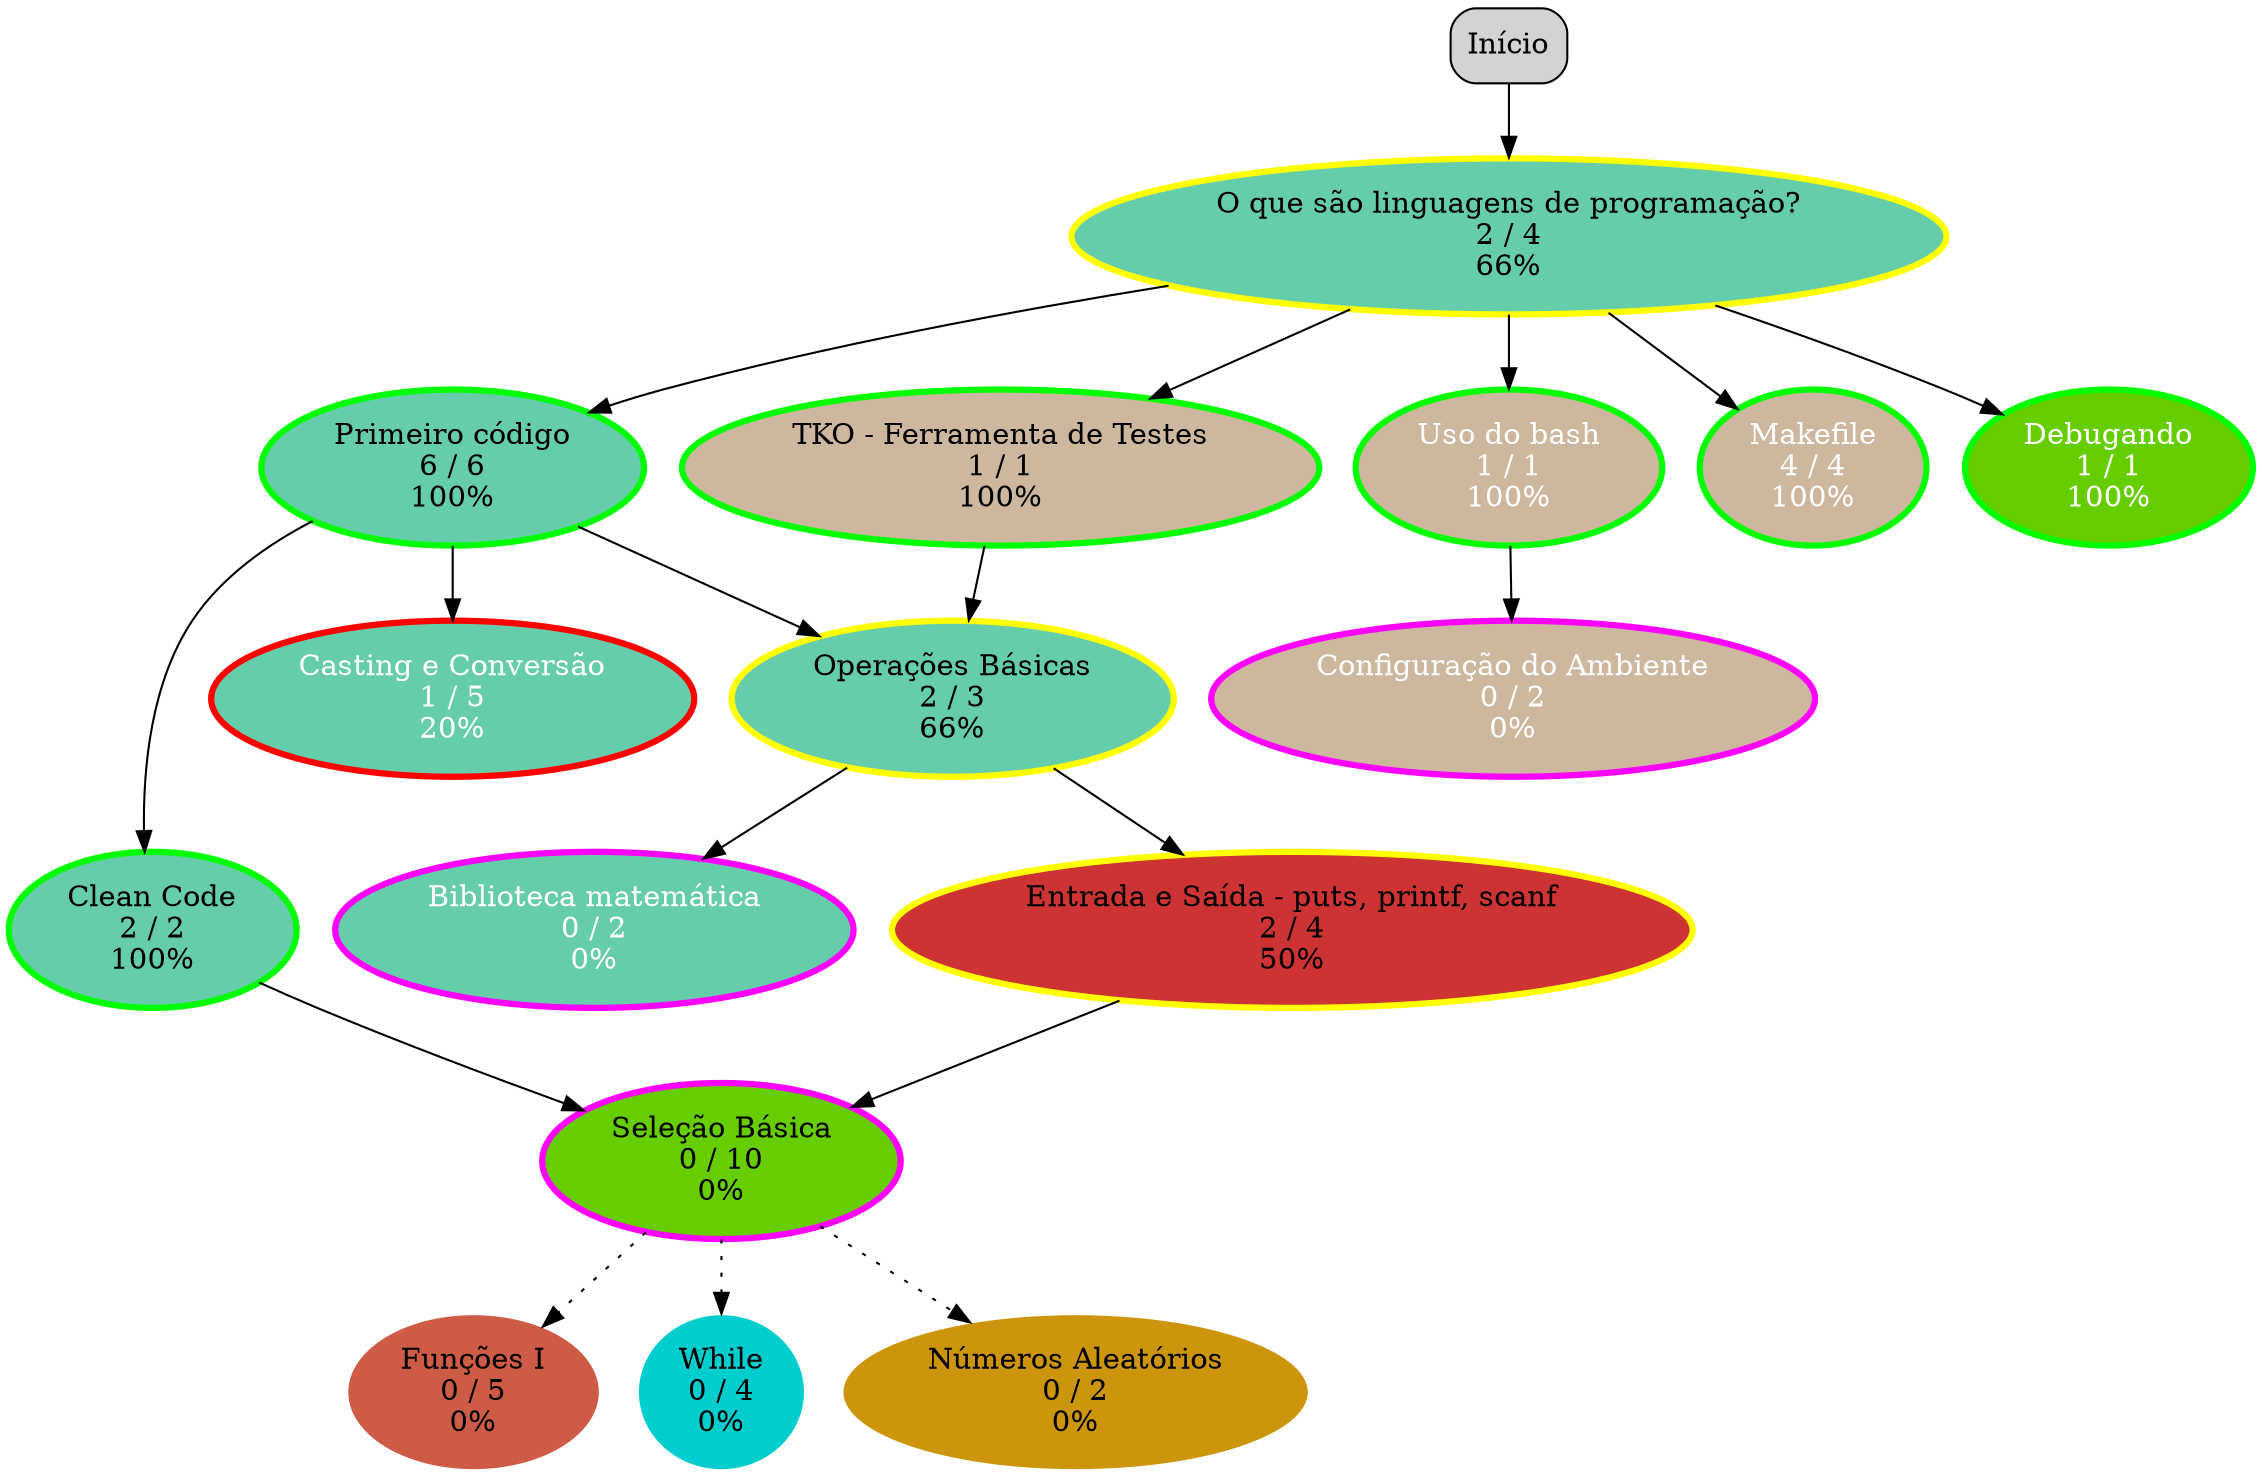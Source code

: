 digraph diag {
  node [penwidth=1, style="rounded,filled", shape=box]
  "Início" -> "O que são linguagens de programação?\n2 / 4
66%"
  "O que são linguagens de programação?\n2 / 4
66%" -> "Primeiro código\n6 / 6
100%" 
  "Primeiro código\n6 / 6
100%" -> "Clean Code\n2 / 2
100%" 
  "Primeiro código\n6 / 6
100%" -> "Casting e Conversão\n1 / 5
20%" 
  "Primeiro código\n6 / 6
100%" -> "Operações Básicas\n2 / 3
66%" 
  "TKO - Ferramenta de Testes\n1 / 1
100%" -> "Operações Básicas\n2 / 3
66%" 
  "Operações Básicas\n2 / 3
66%" -> "Biblioteca matemática\n0 / 2
0%" 
  "O que são linguagens de programação?\n2 / 4
66%" -> "Uso do bash\n1 / 1
100%" 
  "Uso do bash\n1 / 1
100%" -> "Configuração do Ambiente\n0 / 2
0%" 
  "O que são linguagens de programação?\n2 / 4
66%" -> "Makefile\n4 / 4
100%" 
  "O que são linguagens de programação?\n2 / 4
66%" -> "TKO - Ferramenta de Testes\n1 / 1
100%" 
  "Operações Básicas\n2 / 3
66%" -> "Entrada e Saída - puts, printf, scanf\n2 / 4
50%" 
  "Entrada e Saída - puts, printf, scanf\n2 / 4
50%" -> "Seleção Básica\n0 / 10
0%" 
  "Clean Code\n2 / 2
100%" -> "Seleção Básica\n0 / 10
0%" 
  "O que são linguagens de programação?\n2 / 4
66%" -> "Debugando\n1 / 1
100%" 
  "Seleção Básica\n0 / 10
0%" -> "Funções I\n0 / 5
0%" [style=dotted]
  "Seleção Básica\n0 / 10
0%" -> "While\n0 / 4
0%" [style=dotted]
  "Seleção Básica\n0 / 10
0%" -> "Números Aleatórios\n0 / 2
0%" [style=dotted]
  "O que são linguagens de programação?\n2 / 4
66%" [shape=ellipse, color=yellow, penwidth=3, fillcolor=aquamarine3, style=filled, fontcolor=black]
  "Primeiro código\n6 / 6
100%" [shape=ellipse, color=green, penwidth=3, fillcolor=aquamarine3, style=filled, fontcolor=black]
  "Clean Code\n2 / 2
100%" [shape=ellipse, color=green, penwidth=3, fillcolor=aquamarine3, style=filled, fontcolor=black]
  "Casting e Conversão\n1 / 5
20%" [shape=ellipse, color=red, penwidth=3, fillcolor=aquamarine3, style=filled, fontcolor=white]
  "Operações Básicas\n2 / 3
66%" [shape=ellipse, color=yellow, penwidth=3, fillcolor=aquamarine3, style=filled, fontcolor=black]
  "Biblioteca matemática\n0 / 2
0%" [shape=ellipse, color=magenta, penwidth=3, fillcolor=aquamarine3, style=filled, fontcolor=white]
  "Uso do bash\n1 / 1
100%" [shape=ellipse, color=green, penwidth=3, fillcolor=bisque3, style=filled, fontcolor=white]
  "Configuração do Ambiente\n0 / 2
0%" [shape=ellipse, color=magenta, penwidth=3, fillcolor=bisque3, style=filled, fontcolor=white]
  "Makefile\n4 / 4
100%" [shape=ellipse, color=green, penwidth=3, fillcolor=bisque3, style=filled, fontcolor=white]
  "TKO - Ferramenta de Testes\n1 / 1
100%" [shape=ellipse, color=green, penwidth=3, fillcolor=bisque3, style=filled, fontcolor=black]
  "Entrada e Saída - puts, printf, scanf\n2 / 4
50%" [shape=ellipse, color=yellow, penwidth=3, fillcolor=brown3, style=filled, fontcolor=black]
  "Seleção Básica\n0 / 10
0%" [shape=ellipse, color=magenta, penwidth=3, fillcolor=chartreuse3, style=filled, fontcolor=black]
  "Debugando\n1 / 1
100%" [shape=ellipse, color=green, penwidth=3, fillcolor=chartreuse3, style=filled, fontcolor=white]
  "Funções I\n0 / 5
0%" [shape=ellipse, color=white, penwidth=1, fillcolor=coral3, style=filled, fontcolor=black]
  "While\n0 / 4
0%" [shape=ellipse, color=white, penwidth=1, fillcolor=cyan3, style=filled, fontcolor=black]
  "Números Aleatórios\n0 / 2
0%" [shape=ellipse, color=white, penwidth=1, fillcolor=darkgoldenrod3, style=filled, fontcolor=black]
}
